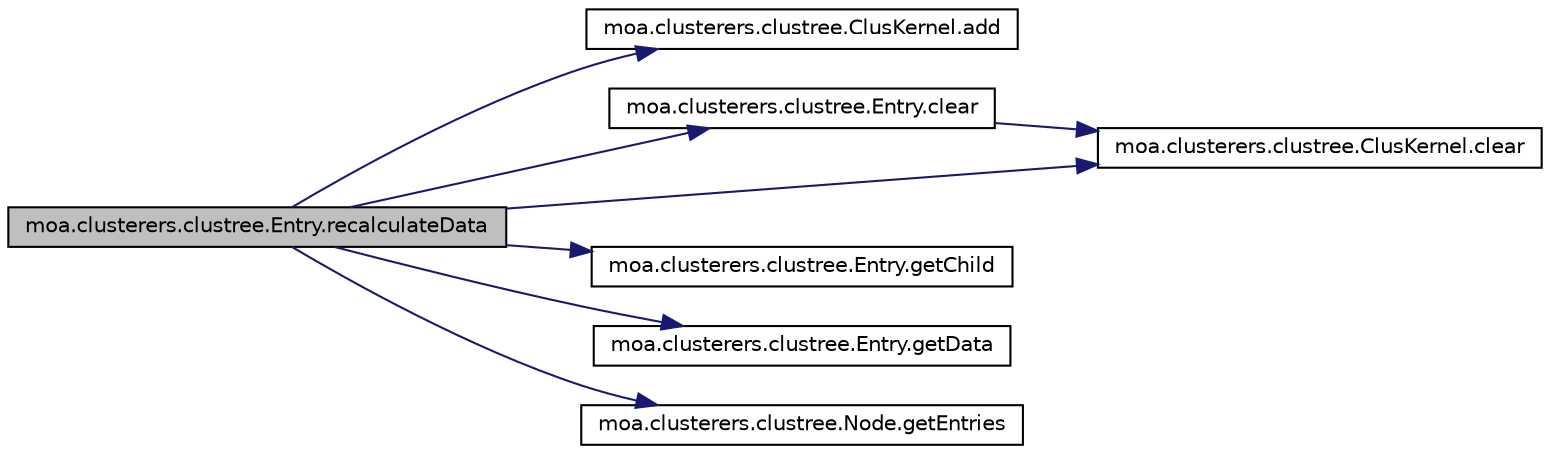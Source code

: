 digraph G
{
  edge [fontname="Helvetica",fontsize="10",labelfontname="Helvetica",labelfontsize="10"];
  node [fontname="Helvetica",fontsize="10",shape=record];
  rankdir=LR;
  Node1 [label="moa.clusterers.clustree.Entry.recalculateData",height=0.2,width=0.4,color="black", fillcolor="grey75", style="filled" fontcolor="black"];
  Node1 -> Node2 [color="midnightblue",fontsize="10",style="solid",fontname="Helvetica"];
  Node2 [label="moa.clusterers.clustree.ClusKernel.add",height=0.2,width=0.4,color="black", fillcolor="white", style="filled",URL="$classmoa_1_1clusterers_1_1clustree_1_1ClusKernel.html#af0be9102b0138f656beffa39c0036fd7",tooltip="Adds the given cluster to this cluster, without making this cluster older."];
  Node1 -> Node3 [color="midnightblue",fontsize="10",style="solid",fontname="Helvetica"];
  Node3 [label="moa.clusterers.clustree.Entry.clear",height=0.2,width=0.4,color="black", fillcolor="white", style="filled",URL="$classmoa_1_1clusterers_1_1clustree_1_1Entry.html#a8171a2c9a220353df9a61576597f3411",tooltip="Clear the Entry."];
  Node3 -> Node4 [color="midnightblue",fontsize="10",style="solid",fontname="Helvetica"];
  Node4 [label="moa.clusterers.clustree.ClusKernel.clear",height=0.2,width=0.4,color="black", fillcolor="white", style="filled",URL="$classmoa_1_1clusterers_1_1clustree_1_1ClusKernel.html#a46a307a9c5aab1b2a86871561805142b",tooltip="Remove all points from this cluster."];
  Node1 -> Node4 [color="midnightblue",fontsize="10",style="solid",fontname="Helvetica"];
  Node1 -> Node5 [color="midnightblue",fontsize="10",style="solid",fontname="Helvetica"];
  Node5 [label="moa.clusterers.clustree.Entry.getChild",height=0.2,width=0.4,color="black", fillcolor="white", style="filled",URL="$classmoa_1_1clusterers_1_1clustree_1_1Entry.html#a61f6036ac71f69f1b16546544b8f01ac",tooltip="Return the reference to the child of this Entry to navigate in the tree."];
  Node1 -> Node6 [color="midnightblue",fontsize="10",style="solid",fontname="Helvetica"];
  Node6 [label="moa.clusterers.clustree.Entry.getData",height=0.2,width=0.4,color="black", fillcolor="white", style="filled",URL="$classmoa_1_1clusterers_1_1clustree_1_1Entry.html#a1e49da60f9e130eba1b1500febcf3424",tooltip="Getter for the data."];
  Node1 -> Node7 [color="midnightblue",fontsize="10",style="solid",fontname="Helvetica"];
  Node7 [label="moa.clusterers.clustree.Node.getEntries",height=0.2,width=0.4,color="black", fillcolor="white", style="filled",URL="$classmoa_1_1clusterers_1_1clustree_1_1Node.html#abb9b9f7152bcbc9df763bb39f92b4968",tooltip="Return an array with references to the children of this node."];
}
